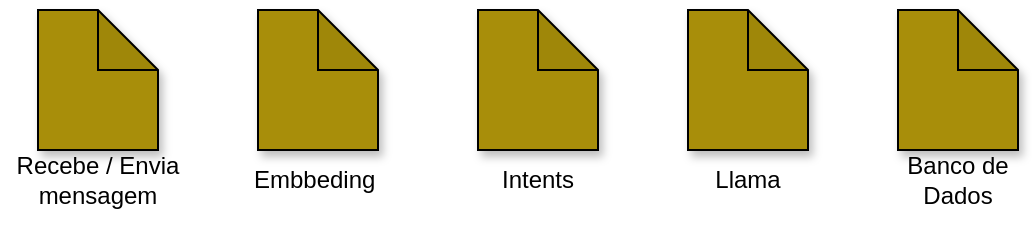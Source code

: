 <mxfile>
    <diagram id="QuLQQzzAlqSp5Rk9_ngd" name="Page-1">
        <mxGraphModel dx="1072" dy="571" grid="1" gridSize="10" guides="1" tooltips="1" connect="1" arrows="1" fold="1" page="1" pageScale="1" pageWidth="850" pageHeight="1100" math="0" shadow="0">
            <root>
                <mxCell id="0"/>
                <mxCell id="1" parent="0"/>
                <mxCell id="6" value="" style="group" vertex="1" connectable="0" parent="1">
                    <mxGeometry x="180" y="70" width="60" height="100" as="geometry"/>
                </mxCell>
                <mxCell id="7" value="" style="shape=note;whiteSpace=wrap;html=1;backgroundOutline=1;darkOpacity=0.05;shadow=1;fillColor=#A88E0A;strokeColor=#000000;movable=1;resizable=1;rotatable=1;deletable=1;editable=1;connectable=1;" vertex="1" parent="6">
                    <mxGeometry width="60" height="70" as="geometry"/>
                </mxCell>
                <mxCell id="8" value="Embbeding&amp;nbsp;" style="text;strokeColor=none;align=center;fillColor=none;html=1;verticalAlign=middle;whiteSpace=wrap;rounded=0;shadow=1;movable=1;resizable=1;rotatable=1;deletable=1;editable=1;connectable=1;" vertex="1" parent="6">
                    <mxGeometry y="70" width="60" height="30" as="geometry"/>
                </mxCell>
                <mxCell id="9" value="" style="group" vertex="1" connectable="0" parent="1">
                    <mxGeometry x="395" y="70" width="60" height="100" as="geometry"/>
                </mxCell>
                <mxCell id="10" value="" style="shape=note;whiteSpace=wrap;html=1;backgroundOutline=1;darkOpacity=0.05;shadow=1;fillColor=#A88E0A;strokeColor=#000000;movable=1;resizable=1;rotatable=1;deletable=1;editable=1;connectable=1;" vertex="1" parent="9">
                    <mxGeometry width="60" height="70" as="geometry"/>
                </mxCell>
                <mxCell id="11" value="Llama" style="text;strokeColor=none;align=center;fillColor=none;html=1;verticalAlign=middle;whiteSpace=wrap;rounded=0;shadow=1;movable=1;resizable=1;rotatable=1;deletable=1;editable=1;connectable=1;" vertex="1" parent="9">
                    <mxGeometry y="70" width="60" height="30" as="geometry"/>
                </mxCell>
                <mxCell id="12" value="" style="group" vertex="1" connectable="0" parent="1">
                    <mxGeometry x="500" y="70" width="60" height="100" as="geometry"/>
                </mxCell>
                <mxCell id="13" value="" style="shape=note;whiteSpace=wrap;html=1;backgroundOutline=1;darkOpacity=0.05;shadow=1;fillColor=#A88E0A;strokeColor=#000000;movable=1;resizable=1;rotatable=1;deletable=1;editable=1;connectable=1;" vertex="1" parent="12">
                    <mxGeometry width="60" height="70" as="geometry"/>
                </mxCell>
                <mxCell id="14" value="Banco de Dados" style="text;strokeColor=none;align=center;fillColor=none;html=1;verticalAlign=middle;whiteSpace=wrap;rounded=0;shadow=1;movable=1;resizable=1;rotatable=1;deletable=1;editable=1;connectable=1;" vertex="1" parent="12">
                    <mxGeometry y="70" width="60" height="30" as="geometry"/>
                </mxCell>
                <mxCell id="15" value="" style="group" vertex="1" connectable="0" parent="1">
                    <mxGeometry x="55" y="70" width="90" height="100" as="geometry"/>
                </mxCell>
                <mxCell id="2" value="" style="shape=note;whiteSpace=wrap;html=1;backgroundOutline=1;darkOpacity=0.05;shadow=1;fillColor=#A88E0A;strokeColor=#000000;movable=1;resizable=1;rotatable=1;deletable=1;editable=1;connectable=1;container=0;" vertex="1" parent="15">
                    <mxGeometry x="15" width="60" height="70" as="geometry"/>
                </mxCell>
                <mxCell id="4" value="Recebe / Envia mensagem" style="text;strokeColor=none;align=center;fillColor=none;html=1;verticalAlign=middle;whiteSpace=wrap;rounded=0;shadow=1;movable=1;resizable=1;rotatable=1;deletable=1;editable=1;connectable=1;container=0;" vertex="1" parent="15">
                    <mxGeometry y="70" width="90" height="30" as="geometry"/>
                </mxCell>
                <mxCell id="19" value="" style="group" vertex="1" connectable="0" parent="1">
                    <mxGeometry x="290" y="70" width="60" height="100" as="geometry"/>
                </mxCell>
                <mxCell id="20" value="" style="shape=note;whiteSpace=wrap;html=1;backgroundOutline=1;darkOpacity=0.05;shadow=1;fillColor=#A88E0A;strokeColor=#000000;movable=1;resizable=1;rotatable=1;deletable=1;editable=1;connectable=1;" vertex="1" parent="19">
                    <mxGeometry width="60" height="70" as="geometry"/>
                </mxCell>
                <mxCell id="21" value="Intents" style="text;strokeColor=none;align=center;fillColor=none;html=1;verticalAlign=middle;whiteSpace=wrap;rounded=0;shadow=1;movable=1;resizable=1;rotatable=1;deletable=1;editable=1;connectable=1;" vertex="1" parent="19">
                    <mxGeometry y="70" width="60" height="30" as="geometry"/>
                </mxCell>
            </root>
        </mxGraphModel>
    </diagram>
</mxfile>